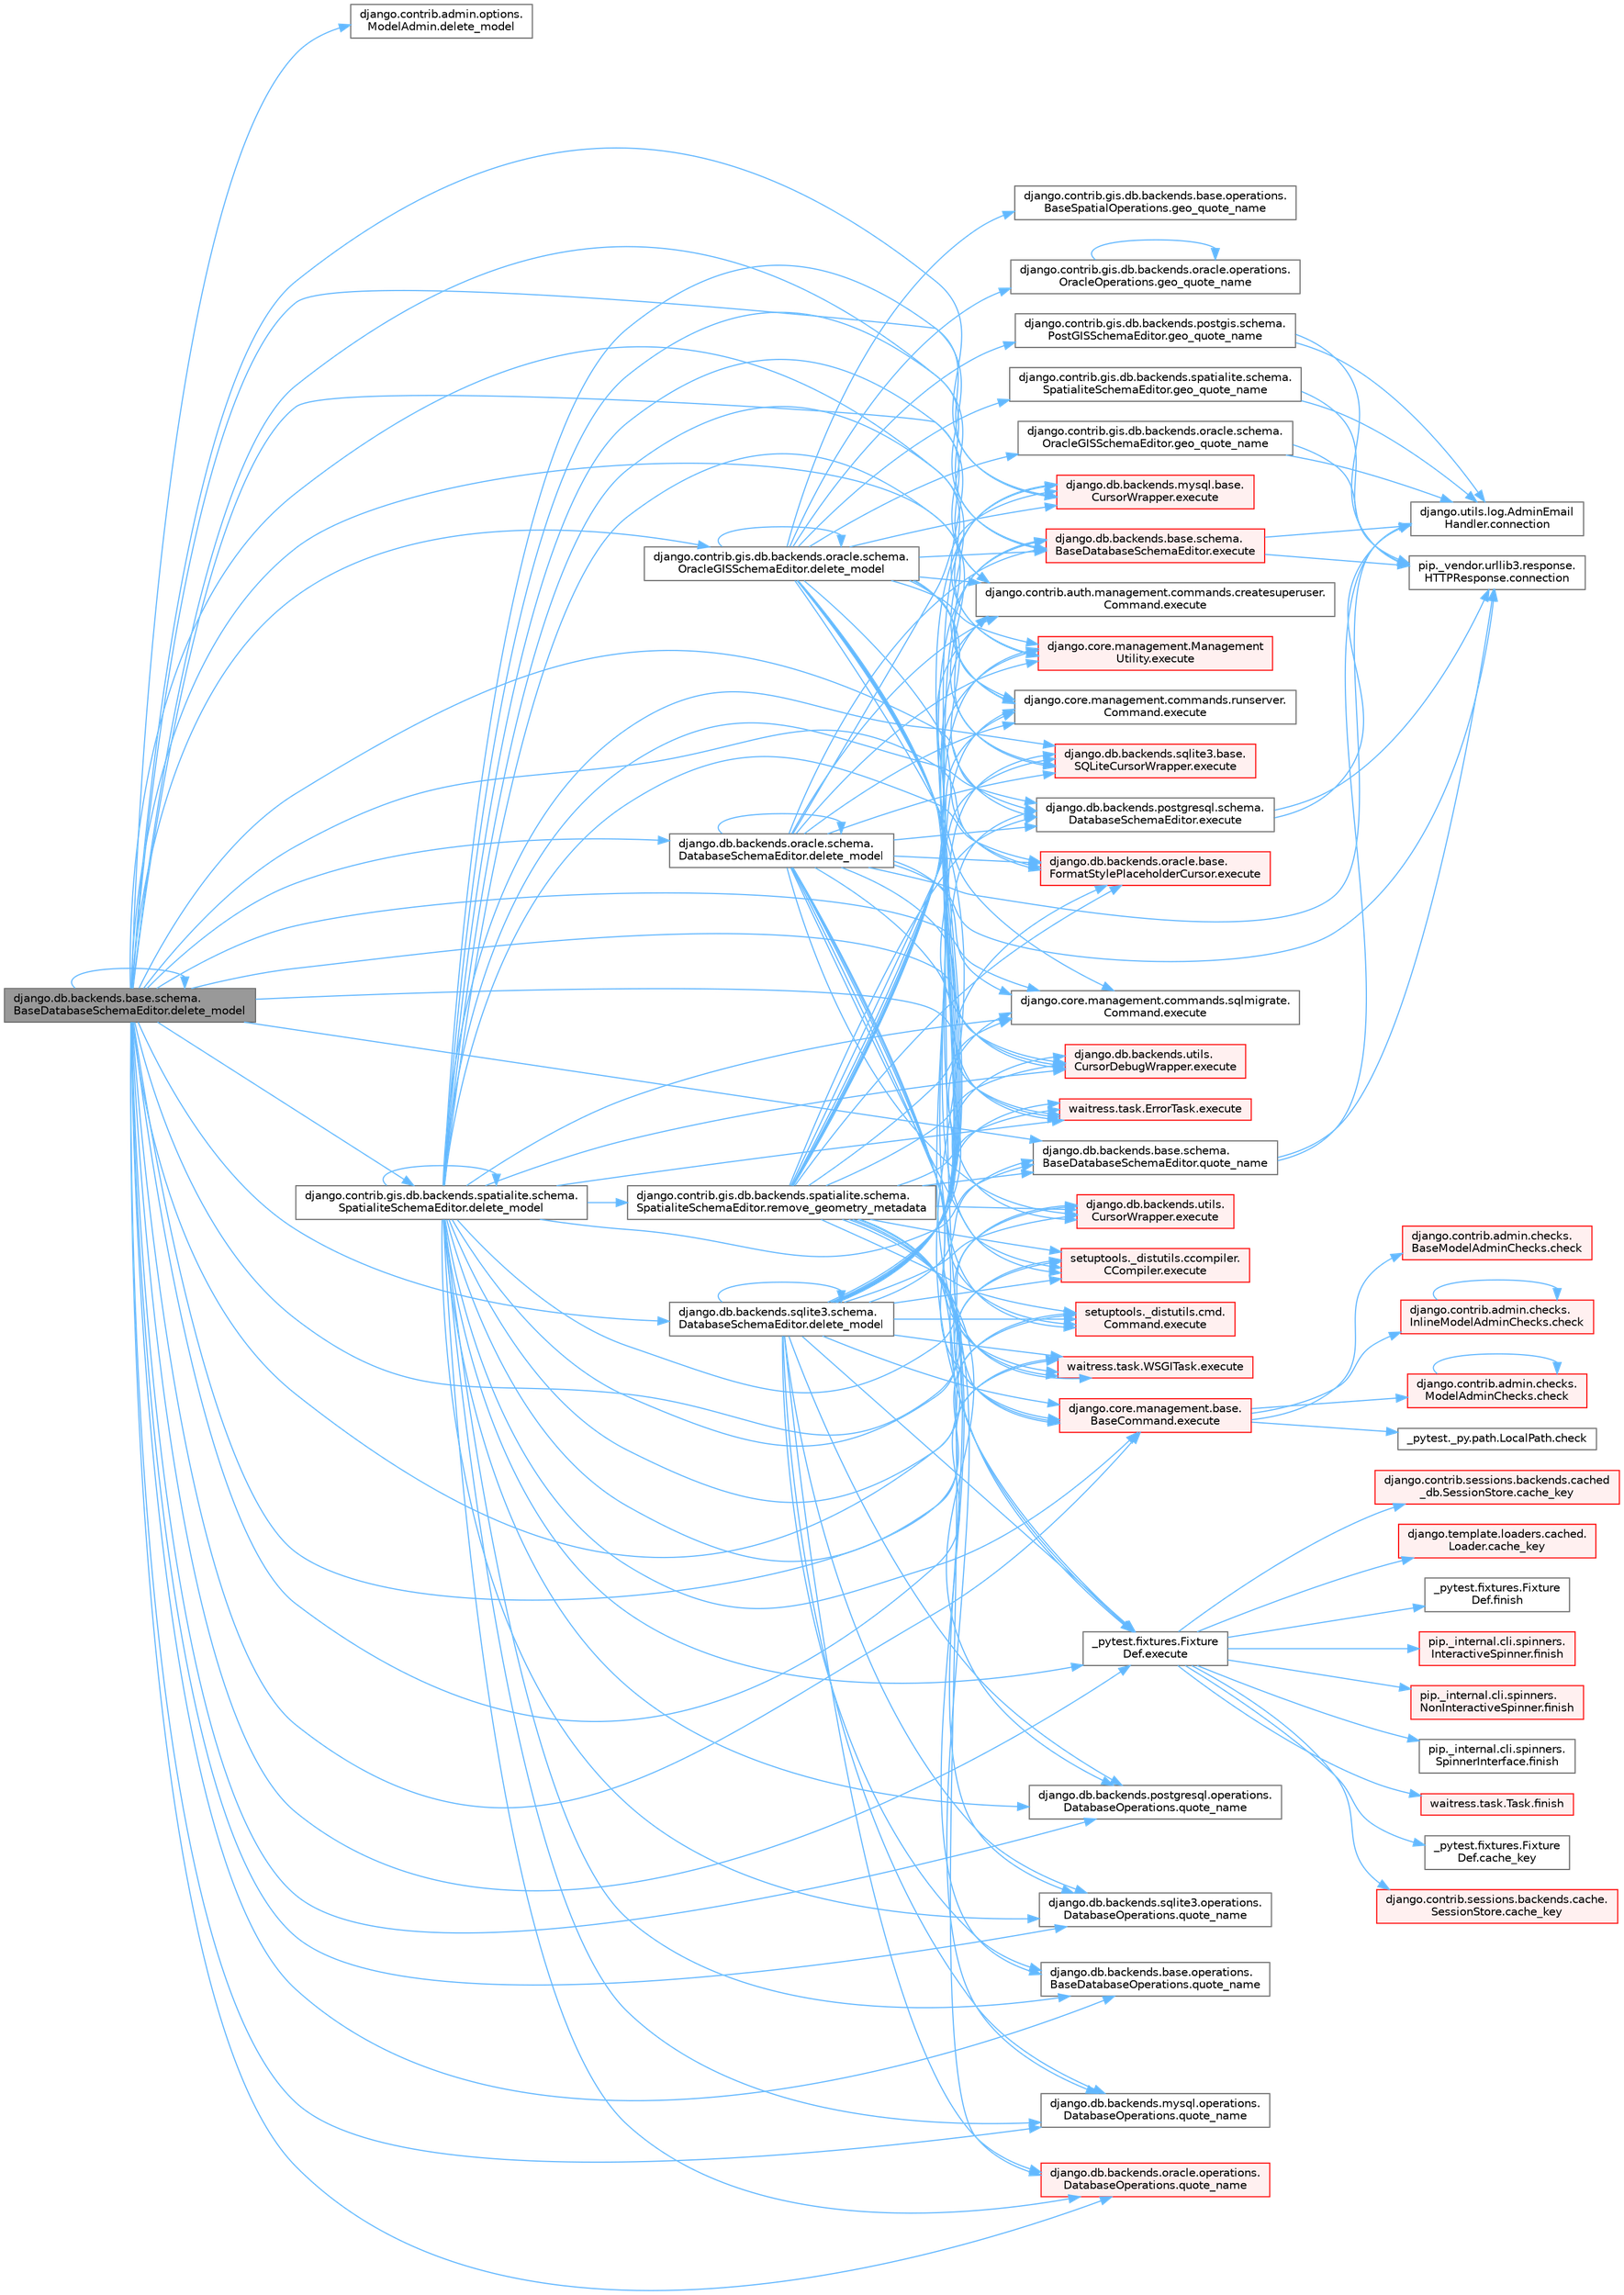 digraph "django.db.backends.base.schema.BaseDatabaseSchemaEditor.delete_model"
{
 // LATEX_PDF_SIZE
  bgcolor="transparent";
  edge [fontname=Helvetica,fontsize=10,labelfontname=Helvetica,labelfontsize=10];
  node [fontname=Helvetica,fontsize=10,shape=box,height=0.2,width=0.4];
  rankdir="LR";
  Node1 [id="Node000001",label="django.db.backends.base.schema.\lBaseDatabaseSchemaEditor.delete_model",height=0.2,width=0.4,color="gray40", fillcolor="grey60", style="filled", fontcolor="black",tooltip=" "];
  Node1 -> Node2 [id="edge1_Node000001_Node000002",color="steelblue1",style="solid",tooltip=" "];
  Node2 [id="Node000002",label="django.contrib.admin.options.\lModelAdmin.delete_model",height=0.2,width=0.4,color="grey40", fillcolor="white", style="filled",URL="$classdjango_1_1contrib_1_1admin_1_1options_1_1_model_admin.html#aa867ab455deada5d42bee9e8ffe2b9b2",tooltip=" "];
  Node1 -> Node3 [id="edge2_Node000001_Node000003",color="steelblue1",style="solid",tooltip=" "];
  Node3 [id="Node000003",label="django.contrib.gis.db.backends.oracle.schema.\lOracleGISSchemaEditor.delete_model",height=0.2,width=0.4,color="grey40", fillcolor="white", style="filled",URL="$classdjango_1_1contrib_1_1gis_1_1db_1_1backends_1_1oracle_1_1schema_1_1_oracle_g_i_s_schema_editor.html#a7e204de51c85be33515ce57fa48849df",tooltip=" "];
  Node3 -> Node3 [id="edge3_Node000003_Node000003",color="steelblue1",style="solid",tooltip=" "];
  Node3 -> Node4 [id="edge4_Node000003_Node000004",color="steelblue1",style="solid",tooltip=" "];
  Node4 [id="Node000004",label="_pytest.fixtures.Fixture\lDef.execute",height=0.2,width=0.4,color="grey40", fillcolor="white", style="filled",URL="$class__pytest_1_1fixtures_1_1_fixture_def.html#ac27e0caaadd6404ffc2715216b643993",tooltip=" "];
  Node4 -> Node5 [id="edge5_Node000004_Node000005",color="steelblue1",style="solid",tooltip=" "];
  Node5 [id="Node000005",label="_pytest.fixtures.Fixture\lDef.cache_key",height=0.2,width=0.4,color="grey40", fillcolor="white", style="filled",URL="$class__pytest_1_1fixtures_1_1_fixture_def.html#ad3f8a8a2b9cfb9282c8c3ddff700ccdd",tooltip=" "];
  Node4 -> Node6 [id="edge6_Node000004_Node000006",color="steelblue1",style="solid",tooltip=" "];
  Node6 [id="Node000006",label="django.contrib.sessions.backends.cache.\lSessionStore.cache_key",height=0.2,width=0.4,color="red", fillcolor="#FFF0F0", style="filled",URL="$classdjango_1_1contrib_1_1sessions_1_1backends_1_1cache_1_1_session_store.html#aaad1a2e0950477787b815baa4327f739",tooltip=" "];
  Node4 -> Node2885 [id="edge7_Node000004_Node002885",color="steelblue1",style="solid",tooltip=" "];
  Node2885 [id="Node002885",label="django.contrib.sessions.backends.cached\l_db.SessionStore.cache_key",height=0.2,width=0.4,color="red", fillcolor="#FFF0F0", style="filled",URL="$classdjango_1_1contrib_1_1sessions_1_1backends_1_1cached__db_1_1_session_store.html#a9fc2ec7b2fb96dbebea8592f2618eda0",tooltip=" "];
  Node4 -> Node2886 [id="edge8_Node000004_Node002886",color="steelblue1",style="solid",tooltip=" "];
  Node2886 [id="Node002886",label="django.template.loaders.cached.\lLoader.cache_key",height=0.2,width=0.4,color="red", fillcolor="#FFF0F0", style="filled",URL="$classdjango_1_1template_1_1loaders_1_1cached_1_1_loader.html#a85358b9120d3b332aad464ab17e92e0f",tooltip=" "];
  Node4 -> Node4521 [id="edge9_Node000004_Node004521",color="steelblue1",style="solid",tooltip=" "];
  Node4521 [id="Node004521",label="_pytest.fixtures.Fixture\lDef.finish",height=0.2,width=0.4,color="grey40", fillcolor="white", style="filled",URL="$class__pytest_1_1fixtures_1_1_fixture_def.html#adc58c655bc10cbc7203fd272fa72742a",tooltip=" "];
  Node4 -> Node4522 [id="edge10_Node000004_Node004522",color="steelblue1",style="solid",tooltip=" "];
  Node4522 [id="Node004522",label="pip._internal.cli.spinners.\lInteractiveSpinner.finish",height=0.2,width=0.4,color="red", fillcolor="#FFF0F0", style="filled",URL="$classpip_1_1__internal_1_1cli_1_1spinners_1_1_interactive_spinner.html#aa8e59d36acbf1a072233ae62dbea45d6",tooltip=" "];
  Node4 -> Node4523 [id="edge11_Node000004_Node004523",color="steelblue1",style="solid",tooltip=" "];
  Node4523 [id="Node004523",label="pip._internal.cli.spinners.\lNonInteractiveSpinner.finish",height=0.2,width=0.4,color="red", fillcolor="#FFF0F0", style="filled",URL="$classpip_1_1__internal_1_1cli_1_1spinners_1_1_non_interactive_spinner.html#ab9e9471a0386ea2534995b8542690626",tooltip=" "];
  Node4 -> Node4526 [id="edge12_Node000004_Node004526",color="steelblue1",style="solid",tooltip=" "];
  Node4526 [id="Node004526",label="pip._internal.cli.spinners.\lSpinnerInterface.finish",height=0.2,width=0.4,color="grey40", fillcolor="white", style="filled",URL="$classpip_1_1__internal_1_1cli_1_1spinners_1_1_spinner_interface.html#aa68c13d395603a63a6d129ff04f8e843",tooltip=" "];
  Node4 -> Node4527 [id="edge13_Node000004_Node004527",color="steelblue1",style="solid",tooltip=" "];
  Node4527 [id="Node004527",label="waitress.task.Task.finish",height=0.2,width=0.4,color="red", fillcolor="#FFF0F0", style="filled",URL="$classwaitress_1_1task_1_1_task.html#a1e94739ac27e14a159d0e17c6d3e54b2",tooltip=" "];
  Node3 -> Node3951 [id="edge14_Node000003_Node003951",color="steelblue1",style="solid",tooltip=" "];
  Node3951 [id="Node003951",label="django.contrib.auth.management.commands.createsuperuser.\lCommand.execute",height=0.2,width=0.4,color="grey40", fillcolor="white", style="filled",URL="$classdjango_1_1contrib_1_1auth_1_1management_1_1commands_1_1createsuperuser_1_1_command.html#a4dc8ad9953fcae01a4c61c32fe4c6540",tooltip=" "];
  Node3 -> Node3952 [id="edge15_Node000003_Node003952",color="steelblue1",style="solid",tooltip=" "];
  Node3952 [id="Node003952",label="django.core.management.base.\lBaseCommand.execute",height=0.2,width=0.4,color="red", fillcolor="#FFF0F0", style="filled",URL="$classdjango_1_1core_1_1management_1_1base_1_1_base_command.html#a5621c1fb51be6a2deff6777d90c25ee0",tooltip=" "];
  Node3952 -> Node12 [id="edge16_Node003952_Node000012",color="steelblue1",style="solid",tooltip=" "];
  Node12 [id="Node000012",label="_pytest._py.path.LocalPath.check",height=0.2,width=0.4,color="grey40", fillcolor="white", style="filled",URL="$class__pytest_1_1__py_1_1path_1_1_local_path.html#a4b987fb8998938ae4a5f4ed6aebf69ea",tooltip=" "];
  Node3952 -> Node13 [id="edge17_Node003952_Node000013",color="steelblue1",style="solid",tooltip=" "];
  Node13 [id="Node000013",label="django.contrib.admin.checks.\lBaseModelAdminChecks.check",height=0.2,width=0.4,color="red", fillcolor="#FFF0F0", style="filled",URL="$classdjango_1_1contrib_1_1admin_1_1checks_1_1_base_model_admin_checks.html#a11595bf2b8d59e96fee553e518494d6d",tooltip=" "];
  Node3952 -> Node46 [id="edge18_Node003952_Node000046",color="steelblue1",style="solid",tooltip=" "];
  Node46 [id="Node000046",label="django.contrib.admin.checks.\lInlineModelAdminChecks.check",height=0.2,width=0.4,color="red", fillcolor="#FFF0F0", style="filled",URL="$classdjango_1_1contrib_1_1admin_1_1checks_1_1_inline_model_admin_checks.html#acdf096659f73e5facb970e774e61f7cc",tooltip=" "];
  Node46 -> Node46 [id="edge19_Node000046_Node000046",color="steelblue1",style="solid",tooltip=" "];
  Node3952 -> Node55 [id="edge20_Node003952_Node000055",color="steelblue1",style="solid",tooltip=" "];
  Node55 [id="Node000055",label="django.contrib.admin.checks.\lModelAdminChecks.check",height=0.2,width=0.4,color="red", fillcolor="#FFF0F0", style="filled",URL="$classdjango_1_1contrib_1_1admin_1_1checks_1_1_model_admin_checks.html#afedbd9df38a2915eb0a5a9cea0731bc3",tooltip=" "];
  Node55 -> Node55 [id="edge21_Node000055_Node000055",color="steelblue1",style="solid",tooltip=" "];
  Node3 -> Node3954 [id="edge22_Node000003_Node003954",color="steelblue1",style="solid",tooltip=" "];
  Node3954 [id="Node003954",label="django.core.management.commands.runserver.\lCommand.execute",height=0.2,width=0.4,color="grey40", fillcolor="white", style="filled",URL="$classdjango_1_1core_1_1management_1_1commands_1_1runserver_1_1_command.html#a86b4bdbf596d9f612125e143148d9919",tooltip=" "];
  Node3 -> Node3955 [id="edge23_Node000003_Node003955",color="steelblue1",style="solid",tooltip=" "];
  Node3955 [id="Node003955",label="django.core.management.commands.sqlmigrate.\lCommand.execute",height=0.2,width=0.4,color="grey40", fillcolor="white", style="filled",URL="$classdjango_1_1core_1_1management_1_1commands_1_1sqlmigrate_1_1_command.html#ad47c65d3d4820430ce43bb5f2086789d",tooltip=" "];
  Node3 -> Node3956 [id="edge24_Node000003_Node003956",color="steelblue1",style="solid",tooltip=" "];
  Node3956 [id="Node003956",label="django.core.management.Management\lUtility.execute",height=0.2,width=0.4,color="red", fillcolor="#FFF0F0", style="filled",URL="$classdjango_1_1core_1_1management_1_1_management_utility.html#ab2752203019f6a6274c55e096770c008",tooltip=" "];
  Node3 -> Node3964 [id="edge25_Node000003_Node003964",color="steelblue1",style="solid",tooltip=" "];
  Node3964 [id="Node003964",label="django.db.backends.base.schema.\lBaseDatabaseSchemaEditor.execute",height=0.2,width=0.4,color="red", fillcolor="#FFF0F0", style="filled",URL="$classdjango_1_1db_1_1backends_1_1base_1_1schema_1_1_base_database_schema_editor.html#a964d07b6ba94dc1698e896feeeb57353",tooltip=" "];
  Node3964 -> Node641 [id="edge26_Node003964_Node000641",color="steelblue1",style="solid",tooltip=" "];
  Node641 [id="Node000641",label="django.utils.log.AdminEmail\lHandler.connection",height=0.2,width=0.4,color="grey40", fillcolor="white", style="filled",URL="$classdjango_1_1utils_1_1log_1_1_admin_email_handler.html#a545b5f7ec55a857fe1ca7836814a0760",tooltip=" "];
  Node3964 -> Node642 [id="edge27_Node003964_Node000642",color="steelblue1",style="solid",tooltip=" "];
  Node642 [id="Node000642",label="pip._vendor.urllib3.response.\lHTTPResponse.connection",height=0.2,width=0.4,color="grey40", fillcolor="white", style="filled",URL="$classpip_1_1__vendor_1_1urllib3_1_1response_1_1_h_t_t_p_response.html#a9002314624685de3bbf9b84bdc87fef8",tooltip=" "];
  Node3 -> Node3967 [id="edge28_Node000003_Node003967",color="steelblue1",style="solid",tooltip=" "];
  Node3967 [id="Node003967",label="django.db.backends.mysql.base.\lCursorWrapper.execute",height=0.2,width=0.4,color="red", fillcolor="#FFF0F0", style="filled",URL="$classdjango_1_1db_1_1backends_1_1mysql_1_1base_1_1_cursor_wrapper.html#a6b2d41b73d7c215224f1e994aad6ad60",tooltip=" "];
  Node3 -> Node3968 [id="edge29_Node000003_Node003968",color="steelblue1",style="solid",tooltip=" "];
  Node3968 [id="Node003968",label="django.db.backends.oracle.base.\lFormatStylePlaceholderCursor.execute",height=0.2,width=0.4,color="red", fillcolor="#FFF0F0", style="filled",URL="$classdjango_1_1db_1_1backends_1_1oracle_1_1base_1_1_format_style_placeholder_cursor.html#a0717bdbea59134a88e5f10399c33a251",tooltip=" "];
  Node3 -> Node3974 [id="edge30_Node000003_Node003974",color="steelblue1",style="solid",tooltip=" "];
  Node3974 [id="Node003974",label="django.db.backends.postgresql.schema.\lDatabaseSchemaEditor.execute",height=0.2,width=0.4,color="grey40", fillcolor="white", style="filled",URL="$classdjango_1_1db_1_1backends_1_1postgresql_1_1schema_1_1_database_schema_editor.html#afe7e39d1fd0ac2c6216f90295b9382ae",tooltip=" "];
  Node3974 -> Node641 [id="edge31_Node003974_Node000641",color="steelblue1",style="solid",tooltip=" "];
  Node3974 -> Node642 [id="edge32_Node003974_Node000642",color="steelblue1",style="solid",tooltip=" "];
  Node3 -> Node3975 [id="edge33_Node000003_Node003975",color="steelblue1",style="solid",tooltip=" "];
  Node3975 [id="Node003975",label="django.db.backends.sqlite3.base.\lSQLiteCursorWrapper.execute",height=0.2,width=0.4,color="red", fillcolor="#FFF0F0", style="filled",URL="$classdjango_1_1db_1_1backends_1_1sqlite3_1_1base_1_1_s_q_lite_cursor_wrapper.html#a41115eb3813040514a6c6c7111aa0b57",tooltip=" "];
  Node3 -> Node3977 [id="edge34_Node000003_Node003977",color="steelblue1",style="solid",tooltip=" "];
  Node3977 [id="Node003977",label="django.db.backends.utils.\lCursorDebugWrapper.execute",height=0.2,width=0.4,color="red", fillcolor="#FFF0F0", style="filled",URL="$classdjango_1_1db_1_1backends_1_1utils_1_1_cursor_debug_wrapper.html#af0443013785fceb3f05b38198a71ca3f",tooltip=" "];
  Node3 -> Node3978 [id="edge35_Node000003_Node003978",color="steelblue1",style="solid",tooltip=" "];
  Node3978 [id="Node003978",label="django.db.backends.utils.\lCursorWrapper.execute",height=0.2,width=0.4,color="red", fillcolor="#FFF0F0", style="filled",URL="$classdjango_1_1db_1_1backends_1_1utils_1_1_cursor_wrapper.html#a7d0bc9b6584c9fee961505e1d460547c",tooltip=" "];
  Node3 -> Node3981 [id="edge36_Node000003_Node003981",color="steelblue1",style="solid",tooltip=" "];
  Node3981 [id="Node003981",label="setuptools._distutils.ccompiler.\lCCompiler.execute",height=0.2,width=0.4,color="red", fillcolor="#FFF0F0", style="filled",URL="$classsetuptools_1_1__distutils_1_1ccompiler_1_1_c_compiler.html#a726dd6c4cc45b2077fa6bc43dc8fe60e",tooltip=" "];
  Node3 -> Node3982 [id="edge37_Node000003_Node003982",color="steelblue1",style="solid",tooltip=" "];
  Node3982 [id="Node003982",label="setuptools._distutils.cmd.\lCommand.execute",height=0.2,width=0.4,color="red", fillcolor="#FFF0F0", style="filled",URL="$classsetuptools_1_1__distutils_1_1cmd_1_1_command.html#a371b567539d5bc0e2a134bf361e97b38",tooltip=" "];
  Node3 -> Node3983 [id="edge38_Node000003_Node003983",color="steelblue1",style="solid",tooltip=" "];
  Node3983 [id="Node003983",label="waitress.task.ErrorTask.execute",height=0.2,width=0.4,color="red", fillcolor="#FFF0F0", style="filled",URL="$classwaitress_1_1task_1_1_error_task.html#ad5c6d14c13ba3d33e82b1b138e634bb0",tooltip=" "];
  Node3 -> Node3984 [id="edge39_Node000003_Node003984",color="steelblue1",style="solid",tooltip=" "];
  Node3984 [id="Node003984",label="waitress.task.WSGITask.execute",height=0.2,width=0.4,color="red", fillcolor="#FFF0F0", style="filled",URL="$classwaitress_1_1task_1_1_w_s_g_i_task.html#ac677ac1c03116dfa724298750580883b",tooltip=" "];
  Node3 -> Node4528 [id="edge40_Node000003_Node004528",color="steelblue1",style="solid",tooltip=" "];
  Node4528 [id="Node004528",label="django.contrib.gis.db.backends.base.operations.\lBaseSpatialOperations.geo_quote_name",height=0.2,width=0.4,color="grey40", fillcolor="white", style="filled",URL="$classdjango_1_1contrib_1_1gis_1_1db_1_1backends_1_1base_1_1operations_1_1_base_spatial_operations.html#abc9f85ed4bdf2a65e0846bcad4ca8dca",tooltip=" "];
  Node3 -> Node4529 [id="edge41_Node000003_Node004529",color="steelblue1",style="solid",tooltip=" "];
  Node4529 [id="Node004529",label="django.contrib.gis.db.backends.oracle.operations.\lOracleOperations.geo_quote_name",height=0.2,width=0.4,color="grey40", fillcolor="white", style="filled",URL="$classdjango_1_1contrib_1_1gis_1_1db_1_1backends_1_1oracle_1_1operations_1_1_oracle_operations.html#a594f86488cb662903f62c691b868eb2a",tooltip=" "];
  Node4529 -> Node4529 [id="edge42_Node004529_Node004529",color="steelblue1",style="solid",tooltip=" "];
  Node3 -> Node4530 [id="edge43_Node000003_Node004530",color="steelblue1",style="solid",tooltip=" "];
  Node4530 [id="Node004530",label="django.contrib.gis.db.backends.oracle.schema.\lOracleGISSchemaEditor.geo_quote_name",height=0.2,width=0.4,color="grey40", fillcolor="white", style="filled",URL="$classdjango_1_1contrib_1_1gis_1_1db_1_1backends_1_1oracle_1_1schema_1_1_oracle_g_i_s_schema_editor.html#abec69edea305a27ddfbfb8efe1a03160",tooltip=" "];
  Node4530 -> Node641 [id="edge44_Node004530_Node000641",color="steelblue1",style="solid",tooltip=" "];
  Node4530 -> Node642 [id="edge45_Node004530_Node000642",color="steelblue1",style="solid",tooltip=" "];
  Node3 -> Node4531 [id="edge46_Node000003_Node004531",color="steelblue1",style="solid",tooltip=" "];
  Node4531 [id="Node004531",label="django.contrib.gis.db.backends.postgis.schema.\lPostGISSchemaEditor.geo_quote_name",height=0.2,width=0.4,color="grey40", fillcolor="white", style="filled",URL="$classdjango_1_1contrib_1_1gis_1_1db_1_1backends_1_1postgis_1_1schema_1_1_post_g_i_s_schema_editor.html#a9d993ec478557916f7c81abdb60c1433",tooltip=" "];
  Node4531 -> Node641 [id="edge47_Node004531_Node000641",color="steelblue1",style="solid",tooltip=" "];
  Node4531 -> Node642 [id="edge48_Node004531_Node000642",color="steelblue1",style="solid",tooltip=" "];
  Node3 -> Node4532 [id="edge49_Node000003_Node004532",color="steelblue1",style="solid",tooltip=" "];
  Node4532 [id="Node004532",label="django.contrib.gis.db.backends.spatialite.schema.\lSpatialiteSchemaEditor.geo_quote_name",height=0.2,width=0.4,color="grey40", fillcolor="white", style="filled",URL="$classdjango_1_1contrib_1_1gis_1_1db_1_1backends_1_1spatialite_1_1schema_1_1_spatialite_schema_editor.html#a051d59d8607ffca5cbab0fff3f4362b0",tooltip=" "];
  Node4532 -> Node641 [id="edge50_Node004532_Node000641",color="steelblue1",style="solid",tooltip=" "];
  Node4532 -> Node642 [id="edge51_Node004532_Node000642",color="steelblue1",style="solid",tooltip=" "];
  Node1 -> Node4533 [id="edge52_Node000001_Node004533",color="steelblue1",style="solid",tooltip=" "];
  Node4533 [id="Node004533",label="django.contrib.gis.db.backends.spatialite.schema.\lSpatialiteSchemaEditor.delete_model",height=0.2,width=0.4,color="grey40", fillcolor="white", style="filled",URL="$classdjango_1_1contrib_1_1gis_1_1db_1_1backends_1_1spatialite_1_1schema_1_1_spatialite_schema_editor.html#a1d324c35e2535b9adf7cbecb68fe761d",tooltip=" "];
  Node4533 -> Node4533 [id="edge53_Node004533_Node004533",color="steelblue1",style="solid",tooltip=" "];
  Node4533 -> Node4 [id="edge54_Node004533_Node000004",color="steelblue1",style="solid",tooltip=" "];
  Node4533 -> Node3951 [id="edge55_Node004533_Node003951",color="steelblue1",style="solid",tooltip=" "];
  Node4533 -> Node3952 [id="edge56_Node004533_Node003952",color="steelblue1",style="solid",tooltip=" "];
  Node4533 -> Node3954 [id="edge57_Node004533_Node003954",color="steelblue1",style="solid",tooltip=" "];
  Node4533 -> Node3955 [id="edge58_Node004533_Node003955",color="steelblue1",style="solid",tooltip=" "];
  Node4533 -> Node3956 [id="edge59_Node004533_Node003956",color="steelblue1",style="solid",tooltip=" "];
  Node4533 -> Node3964 [id="edge60_Node004533_Node003964",color="steelblue1",style="solid",tooltip=" "];
  Node4533 -> Node3967 [id="edge61_Node004533_Node003967",color="steelblue1",style="solid",tooltip=" "];
  Node4533 -> Node3968 [id="edge62_Node004533_Node003968",color="steelblue1",style="solid",tooltip=" "];
  Node4533 -> Node3974 [id="edge63_Node004533_Node003974",color="steelblue1",style="solid",tooltip=" "];
  Node4533 -> Node3975 [id="edge64_Node004533_Node003975",color="steelblue1",style="solid",tooltip=" "];
  Node4533 -> Node3977 [id="edge65_Node004533_Node003977",color="steelblue1",style="solid",tooltip=" "];
  Node4533 -> Node3978 [id="edge66_Node004533_Node003978",color="steelblue1",style="solid",tooltip=" "];
  Node4533 -> Node3981 [id="edge67_Node004533_Node003981",color="steelblue1",style="solid",tooltip=" "];
  Node4533 -> Node3982 [id="edge68_Node004533_Node003982",color="steelblue1",style="solid",tooltip=" "];
  Node4533 -> Node3983 [id="edge69_Node004533_Node003983",color="steelblue1",style="solid",tooltip=" "];
  Node4533 -> Node3984 [id="edge70_Node004533_Node003984",color="steelblue1",style="solid",tooltip=" "];
  Node4533 -> Node4534 [id="edge71_Node004533_Node004534",color="steelblue1",style="solid",tooltip=" "];
  Node4534 [id="Node004534",label="django.db.backends.base.operations.\lBaseDatabaseOperations.quote_name",height=0.2,width=0.4,color="grey40", fillcolor="white", style="filled",URL="$classdjango_1_1db_1_1backends_1_1base_1_1operations_1_1_base_database_operations.html#ab468094d1b03334704774ae62fbb7955",tooltip=" "];
  Node4533 -> Node4535 [id="edge72_Node004533_Node004535",color="steelblue1",style="solid",tooltip=" "];
  Node4535 [id="Node004535",label="django.db.backends.base.schema.\lBaseDatabaseSchemaEditor.quote_name",height=0.2,width=0.4,color="grey40", fillcolor="white", style="filled",URL="$classdjango_1_1db_1_1backends_1_1base_1_1schema_1_1_base_database_schema_editor.html#aa816e47aecbbe22e29c76f25001a873a",tooltip=" "];
  Node4535 -> Node641 [id="edge73_Node004535_Node000641",color="steelblue1",style="solid",tooltip=" "];
  Node4535 -> Node642 [id="edge74_Node004535_Node000642",color="steelblue1",style="solid",tooltip=" "];
  Node4533 -> Node4536 [id="edge75_Node004533_Node004536",color="steelblue1",style="solid",tooltip=" "];
  Node4536 [id="Node004536",label="django.db.backends.mysql.operations.\lDatabaseOperations.quote_name",height=0.2,width=0.4,color="grey40", fillcolor="white", style="filled",URL="$classdjango_1_1db_1_1backends_1_1mysql_1_1operations_1_1_database_operations.html#a5d1561dd784c0f000ed8c1aa43a6efbf",tooltip=" "];
  Node4533 -> Node4537 [id="edge76_Node004533_Node004537",color="steelblue1",style="solid",tooltip=" "];
  Node4537 [id="Node004537",label="django.db.backends.oracle.operations.\lDatabaseOperations.quote_name",height=0.2,width=0.4,color="red", fillcolor="#FFF0F0", style="filled",URL="$classdjango_1_1db_1_1backends_1_1oracle_1_1operations_1_1_database_operations.html#ac7551d250b0adf678e5d00e4d69cb021",tooltip=" "];
  Node4533 -> Node4543 [id="edge77_Node004533_Node004543",color="steelblue1",style="solid",tooltip=" "];
  Node4543 [id="Node004543",label="django.db.backends.postgresql.operations.\lDatabaseOperations.quote_name",height=0.2,width=0.4,color="grey40", fillcolor="white", style="filled",URL="$classdjango_1_1db_1_1backends_1_1postgresql_1_1operations_1_1_database_operations.html#ab2f9e33071d2c5abb03744171da3b801",tooltip=" "];
  Node4533 -> Node4544 [id="edge78_Node004533_Node004544",color="steelblue1",style="solid",tooltip=" "];
  Node4544 [id="Node004544",label="django.db.backends.sqlite3.operations.\lDatabaseOperations.quote_name",height=0.2,width=0.4,color="grey40", fillcolor="white", style="filled",URL="$classdjango_1_1db_1_1backends_1_1sqlite3_1_1operations_1_1_database_operations.html#a14cbbcb5e889d88278c96a39911d641b",tooltip=" "];
  Node4533 -> Node4545 [id="edge79_Node004533_Node004545",color="steelblue1",style="solid",tooltip=" "];
  Node4545 [id="Node004545",label="django.contrib.gis.db.backends.spatialite.schema.\lSpatialiteSchemaEditor.remove_geometry_metadata",height=0.2,width=0.4,color="grey40", fillcolor="white", style="filled",URL="$classdjango_1_1contrib_1_1gis_1_1db_1_1backends_1_1spatialite_1_1schema_1_1_spatialite_schema_editor.html#af84e611c69738b348c648f84fb45a890",tooltip=" "];
  Node4545 -> Node4 [id="edge80_Node004545_Node000004",color="steelblue1",style="solid",tooltip=" "];
  Node4545 -> Node3951 [id="edge81_Node004545_Node003951",color="steelblue1",style="solid",tooltip=" "];
  Node4545 -> Node3952 [id="edge82_Node004545_Node003952",color="steelblue1",style="solid",tooltip=" "];
  Node4545 -> Node3954 [id="edge83_Node004545_Node003954",color="steelblue1",style="solid",tooltip=" "];
  Node4545 -> Node3955 [id="edge84_Node004545_Node003955",color="steelblue1",style="solid",tooltip=" "];
  Node4545 -> Node3956 [id="edge85_Node004545_Node003956",color="steelblue1",style="solid",tooltip=" "];
  Node4545 -> Node3964 [id="edge86_Node004545_Node003964",color="steelblue1",style="solid",tooltip=" "];
  Node4545 -> Node3967 [id="edge87_Node004545_Node003967",color="steelblue1",style="solid",tooltip=" "];
  Node4545 -> Node3968 [id="edge88_Node004545_Node003968",color="steelblue1",style="solid",tooltip=" "];
  Node4545 -> Node3974 [id="edge89_Node004545_Node003974",color="steelblue1",style="solid",tooltip=" "];
  Node4545 -> Node3975 [id="edge90_Node004545_Node003975",color="steelblue1",style="solid",tooltip=" "];
  Node4545 -> Node3977 [id="edge91_Node004545_Node003977",color="steelblue1",style="solid",tooltip=" "];
  Node4545 -> Node3978 [id="edge92_Node004545_Node003978",color="steelblue1",style="solid",tooltip=" "];
  Node4545 -> Node3981 [id="edge93_Node004545_Node003981",color="steelblue1",style="solid",tooltip=" "];
  Node4545 -> Node3982 [id="edge94_Node004545_Node003982",color="steelblue1",style="solid",tooltip=" "];
  Node4545 -> Node3983 [id="edge95_Node004545_Node003983",color="steelblue1",style="solid",tooltip=" "];
  Node4545 -> Node3984 [id="edge96_Node004545_Node003984",color="steelblue1",style="solid",tooltip=" "];
  Node4545 -> Node4534 [id="edge97_Node004545_Node004534",color="steelblue1",style="solid",tooltip=" "];
  Node4545 -> Node4535 [id="edge98_Node004545_Node004535",color="steelblue1",style="solid",tooltip=" "];
  Node4545 -> Node4536 [id="edge99_Node004545_Node004536",color="steelblue1",style="solid",tooltip=" "];
  Node4545 -> Node4537 [id="edge100_Node004545_Node004537",color="steelblue1",style="solid",tooltip=" "];
  Node4545 -> Node4543 [id="edge101_Node004545_Node004543",color="steelblue1",style="solid",tooltip=" "];
  Node4545 -> Node4544 [id="edge102_Node004545_Node004544",color="steelblue1",style="solid",tooltip=" "];
  Node1 -> Node1 [id="edge103_Node000001_Node000001",color="steelblue1",style="solid",tooltip=" "];
  Node1 -> Node4546 [id="edge104_Node000001_Node004546",color="steelblue1",style="solid",tooltip=" "];
  Node4546 [id="Node004546",label="django.db.backends.oracle.schema.\lDatabaseSchemaEditor.delete_model",height=0.2,width=0.4,color="grey40", fillcolor="white", style="filled",URL="$classdjango_1_1db_1_1backends_1_1oracle_1_1schema_1_1_database_schema_editor.html#ab50218126d3c815cba56fe0387a8dcba",tooltip=" "];
  Node4546 -> Node641 [id="edge105_Node004546_Node000641",color="steelblue1",style="solid",tooltip=" "];
  Node4546 -> Node642 [id="edge106_Node004546_Node000642",color="steelblue1",style="solid",tooltip=" "];
  Node4546 -> Node4546 [id="edge107_Node004546_Node004546",color="steelblue1",style="solid",tooltip=" "];
  Node4546 -> Node4 [id="edge108_Node004546_Node000004",color="steelblue1",style="solid",tooltip=" "];
  Node4546 -> Node3951 [id="edge109_Node004546_Node003951",color="steelblue1",style="solid",tooltip=" "];
  Node4546 -> Node3952 [id="edge110_Node004546_Node003952",color="steelblue1",style="solid",tooltip=" "];
  Node4546 -> Node3954 [id="edge111_Node004546_Node003954",color="steelblue1",style="solid",tooltip=" "];
  Node4546 -> Node3955 [id="edge112_Node004546_Node003955",color="steelblue1",style="solid",tooltip=" "];
  Node4546 -> Node3956 [id="edge113_Node004546_Node003956",color="steelblue1",style="solid",tooltip=" "];
  Node4546 -> Node3964 [id="edge114_Node004546_Node003964",color="steelblue1",style="solid",tooltip=" "];
  Node4546 -> Node3967 [id="edge115_Node004546_Node003967",color="steelblue1",style="solid",tooltip=" "];
  Node4546 -> Node3968 [id="edge116_Node004546_Node003968",color="steelblue1",style="solid",tooltip=" "];
  Node4546 -> Node3974 [id="edge117_Node004546_Node003974",color="steelblue1",style="solid",tooltip=" "];
  Node4546 -> Node3975 [id="edge118_Node004546_Node003975",color="steelblue1",style="solid",tooltip=" "];
  Node4546 -> Node3977 [id="edge119_Node004546_Node003977",color="steelblue1",style="solid",tooltip=" "];
  Node4546 -> Node3978 [id="edge120_Node004546_Node003978",color="steelblue1",style="solid",tooltip=" "];
  Node4546 -> Node3981 [id="edge121_Node004546_Node003981",color="steelblue1",style="solid",tooltip=" "];
  Node4546 -> Node3982 [id="edge122_Node004546_Node003982",color="steelblue1",style="solid",tooltip=" "];
  Node4546 -> Node3983 [id="edge123_Node004546_Node003983",color="steelblue1",style="solid",tooltip=" "];
  Node4546 -> Node3984 [id="edge124_Node004546_Node003984",color="steelblue1",style="solid",tooltip=" "];
  Node1 -> Node4547 [id="edge125_Node000001_Node004547",color="steelblue1",style="solid",tooltip=" "];
  Node4547 [id="Node004547",label="django.db.backends.sqlite3.schema.\lDatabaseSchemaEditor.delete_model",height=0.2,width=0.4,color="grey40", fillcolor="white", style="filled",URL="$classdjango_1_1db_1_1backends_1_1sqlite3_1_1schema_1_1_database_schema_editor.html#ace17666280378c6270bb6569941a67ad",tooltip=" "];
  Node4547 -> Node4547 [id="edge126_Node004547_Node004547",color="steelblue1",style="solid",tooltip=" "];
  Node4547 -> Node4 [id="edge127_Node004547_Node000004",color="steelblue1",style="solid",tooltip=" "];
  Node4547 -> Node3951 [id="edge128_Node004547_Node003951",color="steelblue1",style="solid",tooltip=" "];
  Node4547 -> Node3952 [id="edge129_Node004547_Node003952",color="steelblue1",style="solid",tooltip=" "];
  Node4547 -> Node3954 [id="edge130_Node004547_Node003954",color="steelblue1",style="solid",tooltip=" "];
  Node4547 -> Node3955 [id="edge131_Node004547_Node003955",color="steelblue1",style="solid",tooltip=" "];
  Node4547 -> Node3956 [id="edge132_Node004547_Node003956",color="steelblue1",style="solid",tooltip=" "];
  Node4547 -> Node3964 [id="edge133_Node004547_Node003964",color="steelblue1",style="solid",tooltip=" "];
  Node4547 -> Node3967 [id="edge134_Node004547_Node003967",color="steelblue1",style="solid",tooltip=" "];
  Node4547 -> Node3968 [id="edge135_Node004547_Node003968",color="steelblue1",style="solid",tooltip=" "];
  Node4547 -> Node3974 [id="edge136_Node004547_Node003974",color="steelblue1",style="solid",tooltip=" "];
  Node4547 -> Node3975 [id="edge137_Node004547_Node003975",color="steelblue1",style="solid",tooltip=" "];
  Node4547 -> Node3977 [id="edge138_Node004547_Node003977",color="steelblue1",style="solid",tooltip=" "];
  Node4547 -> Node3978 [id="edge139_Node004547_Node003978",color="steelblue1",style="solid",tooltip=" "];
  Node4547 -> Node3981 [id="edge140_Node004547_Node003981",color="steelblue1",style="solid",tooltip=" "];
  Node4547 -> Node3982 [id="edge141_Node004547_Node003982",color="steelblue1",style="solid",tooltip=" "];
  Node4547 -> Node3983 [id="edge142_Node004547_Node003983",color="steelblue1",style="solid",tooltip=" "];
  Node4547 -> Node3984 [id="edge143_Node004547_Node003984",color="steelblue1",style="solid",tooltip=" "];
  Node4547 -> Node4534 [id="edge144_Node004547_Node004534",color="steelblue1",style="solid",tooltip=" "];
  Node4547 -> Node4535 [id="edge145_Node004547_Node004535",color="steelblue1",style="solid",tooltip=" "];
  Node4547 -> Node4536 [id="edge146_Node004547_Node004536",color="steelblue1",style="solid",tooltip=" "];
  Node4547 -> Node4537 [id="edge147_Node004547_Node004537",color="steelblue1",style="solid",tooltip=" "];
  Node4547 -> Node4543 [id="edge148_Node004547_Node004543",color="steelblue1",style="solid",tooltip=" "];
  Node4547 -> Node4544 [id="edge149_Node004547_Node004544",color="steelblue1",style="solid",tooltip=" "];
  Node1 -> Node4 [id="edge150_Node000001_Node000004",color="steelblue1",style="solid",tooltip=" "];
  Node1 -> Node3951 [id="edge151_Node000001_Node003951",color="steelblue1",style="solid",tooltip=" "];
  Node1 -> Node3952 [id="edge152_Node000001_Node003952",color="steelblue1",style="solid",tooltip=" "];
  Node1 -> Node3954 [id="edge153_Node000001_Node003954",color="steelblue1",style="solid",tooltip=" "];
  Node1 -> Node3955 [id="edge154_Node000001_Node003955",color="steelblue1",style="solid",tooltip=" "];
  Node1 -> Node3956 [id="edge155_Node000001_Node003956",color="steelblue1",style="solid",tooltip=" "];
  Node1 -> Node3964 [id="edge156_Node000001_Node003964",color="steelblue1",style="solid",tooltip=" "];
  Node1 -> Node3967 [id="edge157_Node000001_Node003967",color="steelblue1",style="solid",tooltip=" "];
  Node1 -> Node3968 [id="edge158_Node000001_Node003968",color="steelblue1",style="solid",tooltip=" "];
  Node1 -> Node3974 [id="edge159_Node000001_Node003974",color="steelblue1",style="solid",tooltip=" "];
  Node1 -> Node3975 [id="edge160_Node000001_Node003975",color="steelblue1",style="solid",tooltip=" "];
  Node1 -> Node3977 [id="edge161_Node000001_Node003977",color="steelblue1",style="solid",tooltip=" "];
  Node1 -> Node3978 [id="edge162_Node000001_Node003978",color="steelblue1",style="solid",tooltip=" "];
  Node1 -> Node3981 [id="edge163_Node000001_Node003981",color="steelblue1",style="solid",tooltip=" "];
  Node1 -> Node3982 [id="edge164_Node000001_Node003982",color="steelblue1",style="solid",tooltip=" "];
  Node1 -> Node3983 [id="edge165_Node000001_Node003983",color="steelblue1",style="solid",tooltip=" "];
  Node1 -> Node3984 [id="edge166_Node000001_Node003984",color="steelblue1",style="solid",tooltip=" "];
  Node1 -> Node4534 [id="edge167_Node000001_Node004534",color="steelblue1",style="solid",tooltip=" "];
  Node1 -> Node4535 [id="edge168_Node000001_Node004535",color="steelblue1",style="solid",tooltip=" "];
  Node1 -> Node4536 [id="edge169_Node000001_Node004536",color="steelblue1",style="solid",tooltip=" "];
  Node1 -> Node4537 [id="edge170_Node000001_Node004537",color="steelblue1",style="solid",tooltip=" "];
  Node1 -> Node4543 [id="edge171_Node000001_Node004543",color="steelblue1",style="solid",tooltip=" "];
  Node1 -> Node4544 [id="edge172_Node000001_Node004544",color="steelblue1",style="solid",tooltip=" "];
}
